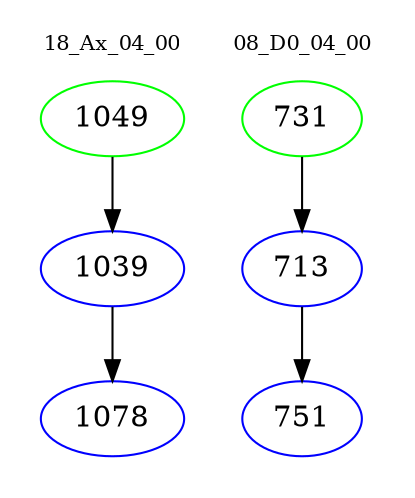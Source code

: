 digraph{
subgraph cluster_0 {
color = white
label = "18_Ax_04_00";
fontsize=10;
T0_1049 [label="1049", color="green"]
T0_1049 -> T0_1039 [color="black"]
T0_1039 [label="1039", color="blue"]
T0_1039 -> T0_1078 [color="black"]
T0_1078 [label="1078", color="blue"]
}
subgraph cluster_1 {
color = white
label = "08_D0_04_00";
fontsize=10;
T1_731 [label="731", color="green"]
T1_731 -> T1_713 [color="black"]
T1_713 [label="713", color="blue"]
T1_713 -> T1_751 [color="black"]
T1_751 [label="751", color="blue"]
}
}
